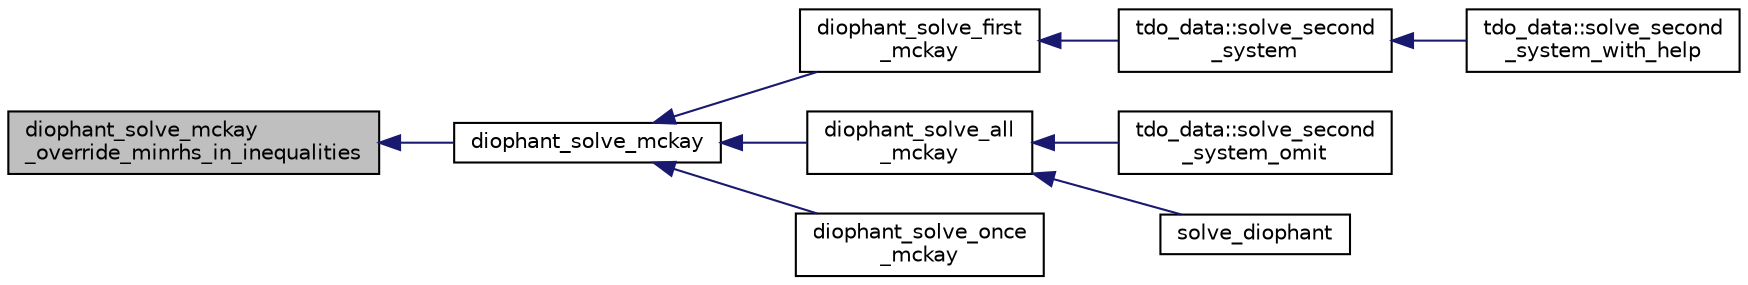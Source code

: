 digraph "diophant_solve_mckay_override_minrhs_in_inequalities"
{
  edge [fontname="Helvetica",fontsize="10",labelfontname="Helvetica",labelfontsize="10"];
  node [fontname="Helvetica",fontsize="10",shape=record];
  rankdir="LR";
  Node47 [label="diophant_solve_mckay\l_override_minrhs_in_inequalities",height=0.2,width=0.4,color="black", fillcolor="grey75", style="filled", fontcolor="black"];
  Node47 -> Node48 [dir="back",color="midnightblue",fontsize="10",style="solid",fontname="Helvetica"];
  Node48 [label="diophant_solve_mckay",height=0.2,width=0.4,color="black", fillcolor="white", style="filled",URL="$da/dd4/solvers_8h.html#a13197239f146dbec9e369244a28e6fb5"];
  Node48 -> Node49 [dir="back",color="midnightblue",fontsize="10",style="solid",fontname="Helvetica"];
  Node49 [label="diophant_solve_first\l_mckay",height=0.2,width=0.4,color="black", fillcolor="white", style="filled",URL="$da/dd4/solvers_8h.html#ac03e1a3fc0816caf0b6114281b46e142"];
  Node49 -> Node50 [dir="back",color="midnightblue",fontsize="10",style="solid",fontname="Helvetica"];
  Node50 [label="tdo_data::solve_second\l_system",height=0.2,width=0.4,color="black", fillcolor="white", style="filled",URL="$dc/d0d/classtdo__data.html#af722419adafb1c21a5f2a5b9fbadb0e3"];
  Node50 -> Node51 [dir="back",color="midnightblue",fontsize="10",style="solid",fontname="Helvetica"];
  Node51 [label="tdo_data::solve_second\l_system_with_help",height=0.2,width=0.4,color="black", fillcolor="white", style="filled",URL="$dc/d0d/classtdo__data.html#a3586a50dcb7a01843a2aa3a4f5a8c35d"];
  Node48 -> Node52 [dir="back",color="midnightblue",fontsize="10",style="solid",fontname="Helvetica"];
  Node52 [label="diophant_solve_all\l_mckay",height=0.2,width=0.4,color="black", fillcolor="white", style="filled",URL="$da/dd4/solvers_8h.html#ad4e4410d79cb10d555478dbf0036bd45"];
  Node52 -> Node53 [dir="back",color="midnightblue",fontsize="10",style="solid",fontname="Helvetica"];
  Node53 [label="tdo_data::solve_second\l_system_omit",height=0.2,width=0.4,color="black", fillcolor="white", style="filled",URL="$dc/d0d/classtdo__data.html#a4feb5aa7d2fb44863579b0cf45502f44"];
  Node52 -> Node54 [dir="back",color="midnightblue",fontsize="10",style="solid",fontname="Helvetica"];
  Node54 [label="solve_diophant",height=0.2,width=0.4,color="black", fillcolor="white", style="filled",URL="$da/dd4/solvers_8h.html#af08eebddb0a897485d9a29558f6169b0"];
  Node48 -> Node55 [dir="back",color="midnightblue",fontsize="10",style="solid",fontname="Helvetica"];
  Node55 [label="diophant_solve_once\l_mckay",height=0.2,width=0.4,color="black", fillcolor="white", style="filled",URL="$da/dd4/solvers_8h.html#a07850fda568ec16903a61d033baffd9d"];
}
